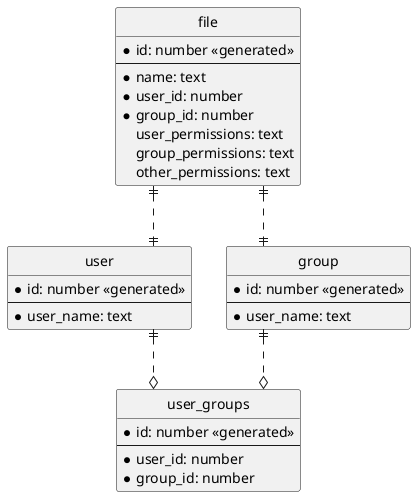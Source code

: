 @startuml

' hide the spot
hide circle

' avoid problems with angled crows feet
skinparam linetype ortho

entity "user" {
    * id: number <<generated>>
    --
    * user_name: text
}

entity "group" {
    * id: number <<generated>>
    --
    * user_name: text
}

entity "user_groups" {
    * id: number <<generated>>
    --
    * user_id: number
    * group_id: number
}

entity "file" {
    * id: number <<generated>>
    --
    * name: text
    * user_id: number
    * group_id: number
    user_permissions: text
    group_permissions: text
    other_permissions: text
}

"user" ||..o "user_groups"
"group" ||..o "user_groups"
"file" ||..|| "group"
"file" ||..|| "user"

@enduml
